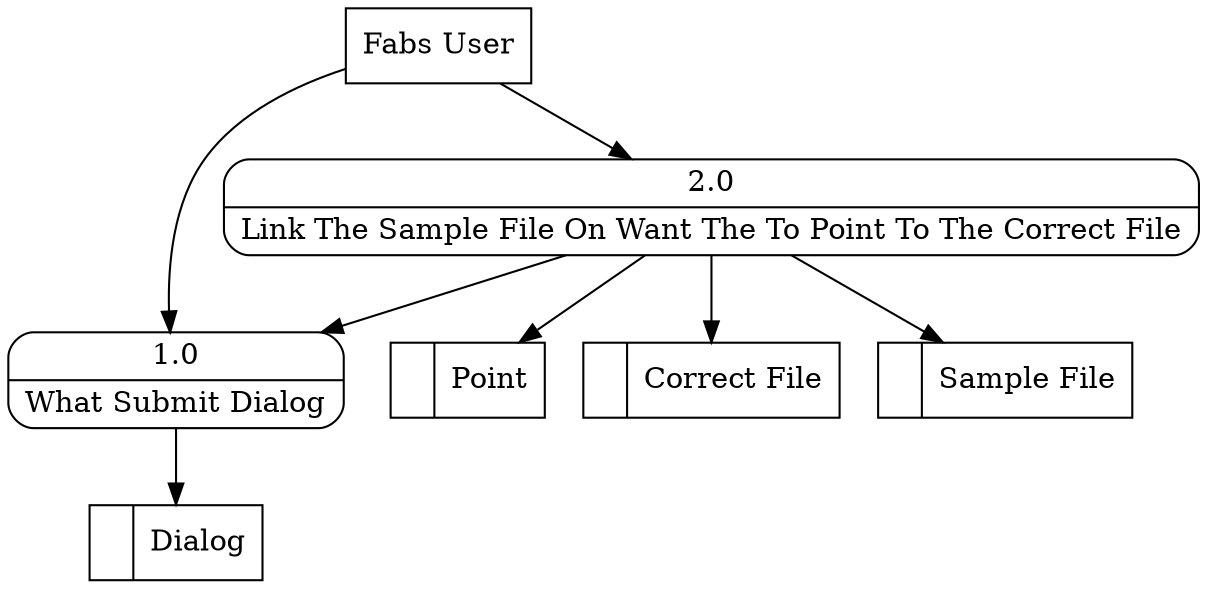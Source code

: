 digraph dfd2{ 
node[shape=record]
200 [label="<f0>  |<f1> Point " ];
201 [label="<f0>  |<f1> Dialog " ];
202 [label="<f0>  |<f1> Correct File " ];
203 [label="<f0>  |<f1> Sample File " ];
204 [label="Fabs User" shape=box];
205 [label="{<f0> 1.0|<f1> What Submit Dialog }" shape=Mrecord];
206 [label="{<f0> 2.0|<f1> Link The Sample File On Want The To Point To The Correct File }" shape=Mrecord];
204 -> 205
204 -> 206
205 -> 201
206 -> 205
206 -> 203
206 -> 200
206 -> 202
}